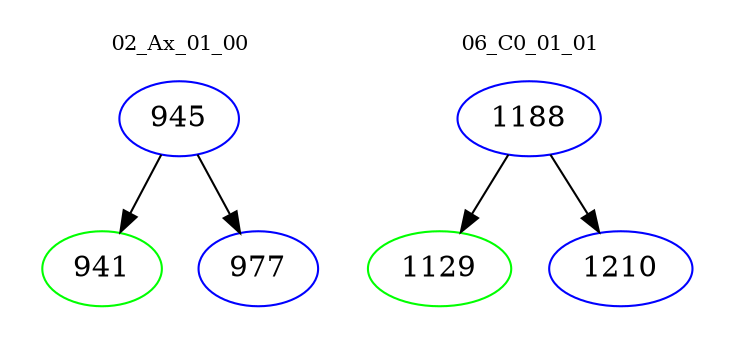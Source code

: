digraph{
subgraph cluster_0 {
color = white
label = "02_Ax_01_00";
fontsize=10;
T0_945 [label="945", color="blue"]
T0_945 -> T0_941 [color="black"]
T0_941 [label="941", color="green"]
T0_945 -> T0_977 [color="black"]
T0_977 [label="977", color="blue"]
}
subgraph cluster_1 {
color = white
label = "06_C0_01_01";
fontsize=10;
T1_1188 [label="1188", color="blue"]
T1_1188 -> T1_1129 [color="black"]
T1_1129 [label="1129", color="green"]
T1_1188 -> T1_1210 [color="black"]
T1_1210 [label="1210", color="blue"]
}
}
